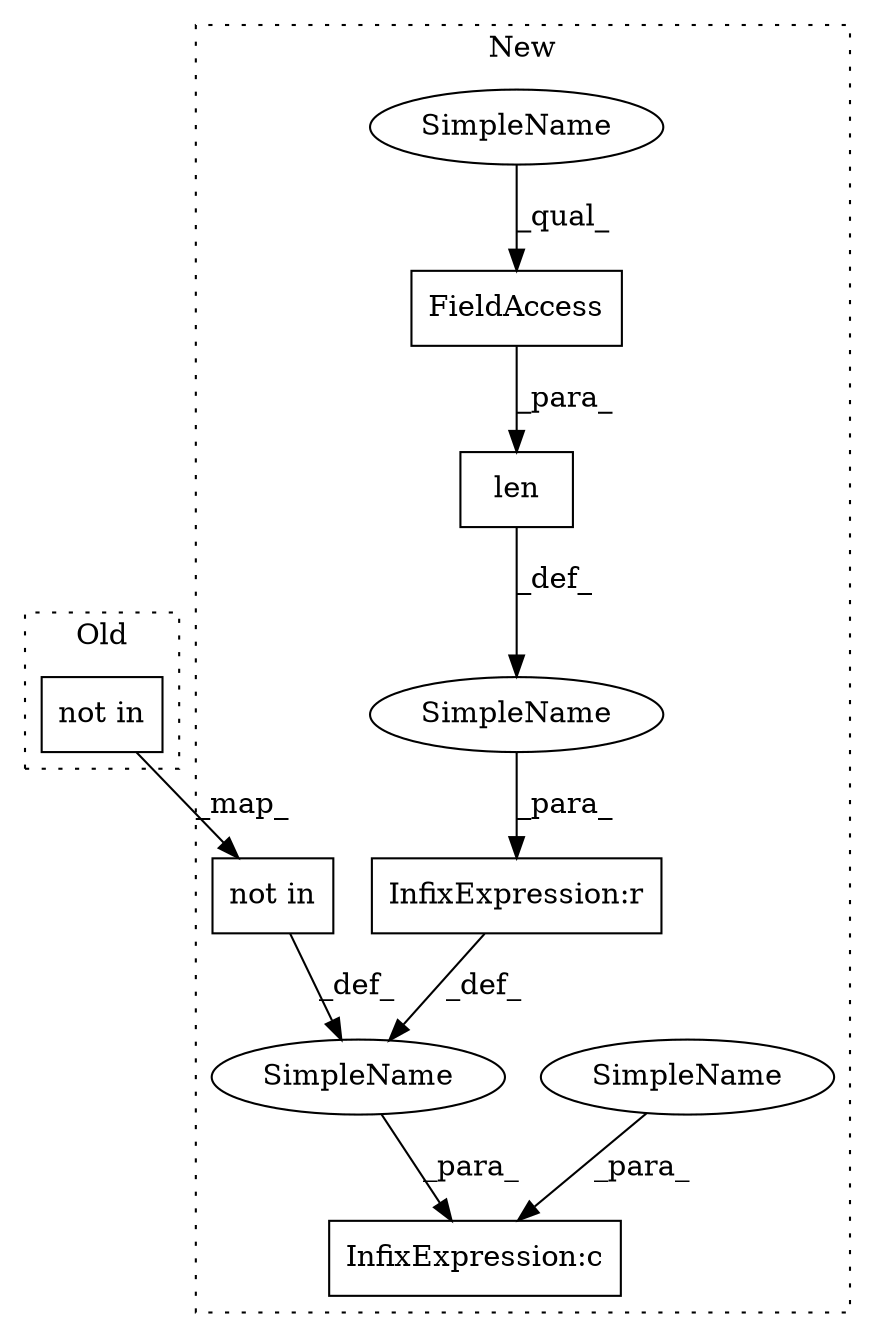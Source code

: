 digraph G {
subgraph cluster0 {
1 [label="not in" a="108" s="1704" l="26" shape="box"];
label = "Old";
style="dotted";
}
subgraph cluster1 {
2 [label="not in" a="108" s="1896" l="26" shape="box"];
3 [label="SimpleName" a="42" s="" l="" shape="ellipse"];
4 [label="InfixExpression:c" a="27" s="1853" l="4" shape="box"];
5 [label="SimpleName" a="42" s="" l="" shape="ellipse"];
6 [label="InfixExpression:r" a="27" s="1877" l="4" shape="box"];
7 [label="SimpleName" a="42" s="" l="" shape="ellipse"];
8 [label="len" a="32" s="1859,1876" l="4,1" shape="box"];
9 [label="FieldAccess" a="22" s="1863" l="13" shape="box"];
10 [label="SimpleName" a="42" s="1863" l="4" shape="ellipse"];
label = "New";
style="dotted";
}
1 -> 2 [label="_map_"];
2 -> 3 [label="_def_"];
3 -> 4 [label="_para_"];
5 -> 4 [label="_para_"];
6 -> 3 [label="_def_"];
7 -> 6 [label="_para_"];
8 -> 7 [label="_def_"];
9 -> 8 [label="_para_"];
10 -> 9 [label="_qual_"];
}